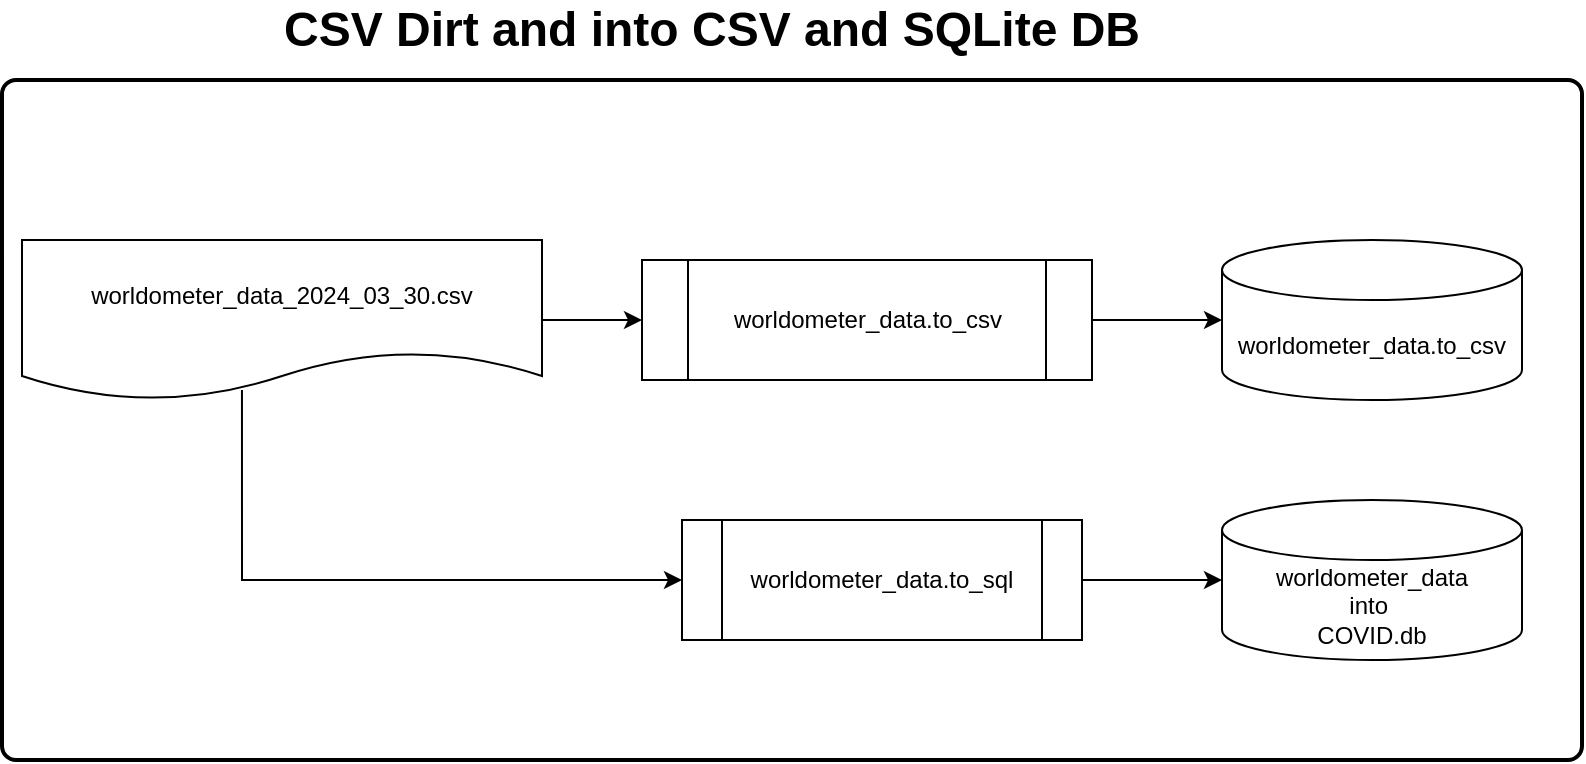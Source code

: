 <mxfile version="24.2.2" type="github" pages="2">
  <diagram name="CSV Dirt and into CSV and SQLite DB" id="AW_H_GtnJ6_vbwVo9-qZ">
    <mxGraphModel dx="2154" dy="998" grid="1" gridSize="10" guides="1" tooltips="1" connect="1" arrows="1" fold="1" page="1" pageScale="1" pageWidth="850" pageHeight="1100" math="0" shadow="0">
      <root>
        <mxCell id="0" />
        <mxCell id="1" parent="0" />
        <UserObject label="" id="Pv2zGZAQqOllGv32fEoh-6">
          <mxCell style="rounded=1;whiteSpace=wrap;html=1;absoluteArcSize=1;arcSize=14;strokeWidth=2;" vertex="1" parent="1">
            <mxGeometry x="20" y="280" width="790" height="340" as="geometry" />
          </mxCell>
        </UserObject>
        <mxCell id="Pv2zGZAQqOllGv32fEoh-4" style="edgeStyle=orthogonalEdgeStyle;rounded=0;orthogonalLoop=1;jettySize=auto;html=1;entryX=0;entryY=0.5;entryDx=0;entryDy=0;" edge="1" parent="1" source="Pv2zGZAQqOllGv32fEoh-1" target="Pv2zGZAQqOllGv32fEoh-2">
          <mxGeometry relative="1" as="geometry" />
        </mxCell>
        <mxCell id="s5KdsTl6v5uL7ldmR7hH-5" style="edgeStyle=orthogonalEdgeStyle;rounded=0;orthogonalLoop=1;jettySize=auto;html=1;entryX=0;entryY=0.5;entryDx=0;entryDy=0;exitX=0.423;exitY=0.938;exitDx=0;exitDy=0;exitPerimeter=0;" edge="1" parent="1" source="Pv2zGZAQqOllGv32fEoh-1" target="s5KdsTl6v5uL7ldmR7hH-4">
          <mxGeometry relative="1" as="geometry">
            <Array as="points">
              <mxPoint x="140" y="530" />
            </Array>
          </mxGeometry>
        </mxCell>
        <UserObject label="worldometer_data_2024_03_30.csv" id="Pv2zGZAQqOllGv32fEoh-1">
          <mxCell style="shape=document;whiteSpace=wrap;html=1;boundedLbl=1;" vertex="1" parent="1">
            <mxGeometry x="30" y="360" width="260" height="80" as="geometry" />
          </mxCell>
        </UserObject>
        <mxCell id="Pv2zGZAQqOllGv32fEoh-5" style="edgeStyle=orthogonalEdgeStyle;rounded=0;orthogonalLoop=1;jettySize=auto;html=1;" edge="1" parent="1" source="Pv2zGZAQqOllGv32fEoh-2" target="Pv2zGZAQqOllGv32fEoh-3">
          <mxGeometry relative="1" as="geometry" />
        </mxCell>
        <UserObject label="worldometer_data.to_csv" link="CSV into SQLite.ipynb" id="Pv2zGZAQqOllGv32fEoh-2">
          <mxCell style="shape=process;whiteSpace=wrap;html=1;backgroundOutline=1;" vertex="1" parent="1">
            <mxGeometry x="340" y="370" width="225" height="60" as="geometry" />
          </mxCell>
        </UserObject>
        <UserObject label="worldometer_data.to_csv" link="CSV into SQLite.ipynb" id="Pv2zGZAQqOllGv32fEoh-3">
          <mxCell style="shape=cylinder3;whiteSpace=wrap;html=1;boundedLbl=1;backgroundOutline=1;size=15;" vertex="1" parent="1">
            <mxGeometry x="630" y="360" width="150" height="80" as="geometry" />
          </mxCell>
        </UserObject>
        <mxCell id="Pv2zGZAQqOllGv32fEoh-7" value="&lt;font style=&quot;font-size: 24px;&quot;&gt;CSV Dirt and into CSV and SQLite DB&lt;/font&gt;" style="text;html=1;align=center;verticalAlign=middle;whiteSpace=wrap;rounded=0;fontStyle=1" vertex="1" parent="1">
          <mxGeometry x="30" y="240" width="690" height="30" as="geometry" />
        </mxCell>
        <UserObject label="&lt;div&gt;worldometer_data&lt;/div&gt;&lt;div&gt;into&amp;nbsp;&lt;/div&gt;&lt;div&gt;COVID.db&lt;/div&gt;" link="CSV into SQLite.ipynb" id="s5KdsTl6v5uL7ldmR7hH-1">
          <mxCell style="shape=cylinder3;whiteSpace=wrap;html=1;boundedLbl=1;backgroundOutline=1;size=15;" vertex="1" parent="1">
            <mxGeometry x="630" y="490" width="150" height="80" as="geometry" />
          </mxCell>
        </UserObject>
        <mxCell id="s5KdsTl6v5uL7ldmR7hH-2" style="edgeStyle=orthogonalEdgeStyle;rounded=0;orthogonalLoop=1;jettySize=auto;html=1;entryX=0;entryY=0.5;entryDx=0;entryDy=0;entryPerimeter=0;" edge="1" parent="1" source="s5KdsTl6v5uL7ldmR7hH-4" target="s5KdsTl6v5uL7ldmR7hH-1">
          <mxGeometry relative="1" as="geometry" />
        </mxCell>
        <mxCell id="s5KdsTl6v5uL7ldmR7hH-4" value="worldometer_data.to_sql" style="shape=process;whiteSpace=wrap;html=1;backgroundOutline=1;" vertex="1" parent="1">
          <mxGeometry x="360" y="500" width="200" height="60" as="geometry" />
        </mxCell>
      </root>
    </mxGraphModel>
  </diagram>
  <diagram id="2CehripvMXQVhCbDmMj8" name="COVID_Predicted_Loses_worldometer_data.ipynb">
    <mxGraphModel dx="2534" dy="1174" grid="1" gridSize="10" guides="1" tooltips="1" connect="1" arrows="1" fold="1" page="1" pageScale="1" pageWidth="850" pageHeight="1100" math="0" shadow="0">
      <root>
        <mxCell id="0" />
        <mxCell id="1" parent="0" />
        <UserObject label="" id="Iwcq5BdHXTW2Z3bre0ay-1">
          <mxCell style="rounded=1;whiteSpace=wrap;html=1;absoluteArcSize=1;arcSize=14;strokeWidth=2;" vertex="1" parent="1">
            <mxGeometry x="20" y="280" width="790" height="200" as="geometry" />
          </mxCell>
        </UserObject>
        <mxCell id="Iwcq5BdHXTW2Z3bre0ay-2" style="edgeStyle=orthogonalEdgeStyle;rounded=0;orthogonalLoop=1;jettySize=auto;html=1;entryX=0;entryY=0.5;entryDx=0;entryDy=0;" edge="1" parent="1" source="VzPFnS4MO1dJz1AUrus1-1" target="Iwcq5BdHXTW2Z3bre0ay-5">
          <mxGeometry relative="1" as="geometry" />
        </mxCell>
        <UserObject label="COVID_worldometer_data.ipynb" link="CSV into SQLite.ipynb" id="Iwcq5BdHXTW2Z3bre0ay-5">
          <mxCell style="shape=process;whiteSpace=wrap;html=1;backgroundOutline=1;" vertex="1" parent="1">
            <mxGeometry x="340" y="370" width="260" height="60" as="geometry" />
          </mxCell>
        </UserObject>
        <mxCell id="ujip9tZ_zfOCsZxb8uiM-1" value="&lt;font style=&quot;font-size: 24px;&quot;&gt;COVID_Predicted_Loses_worldometer_data.ipynb&lt;/font&gt;" style="text;html=1;align=center;verticalAlign=middle;whiteSpace=wrap;rounded=0;fontStyle=1" vertex="1" parent="1">
          <mxGeometry x="30" y="240" width="690" height="30" as="geometry" />
        </mxCell>
        <UserObject label="&lt;div&gt;worldometer_data&lt;/div&gt;&lt;div&gt;in&lt;/div&gt;&lt;div&gt;COVID.db&lt;/div&gt;" link="CSV into SQLite.ipynb" id="VzPFnS4MO1dJz1AUrus1-1">
          <mxCell style="shape=cylinder3;whiteSpace=wrap;html=1;boundedLbl=1;backgroundOutline=1;size=15;" vertex="1" parent="1">
            <mxGeometry x="100" y="360" width="150" height="80" as="geometry" />
          </mxCell>
        </UserObject>
      </root>
    </mxGraphModel>
  </diagram>
</mxfile>
